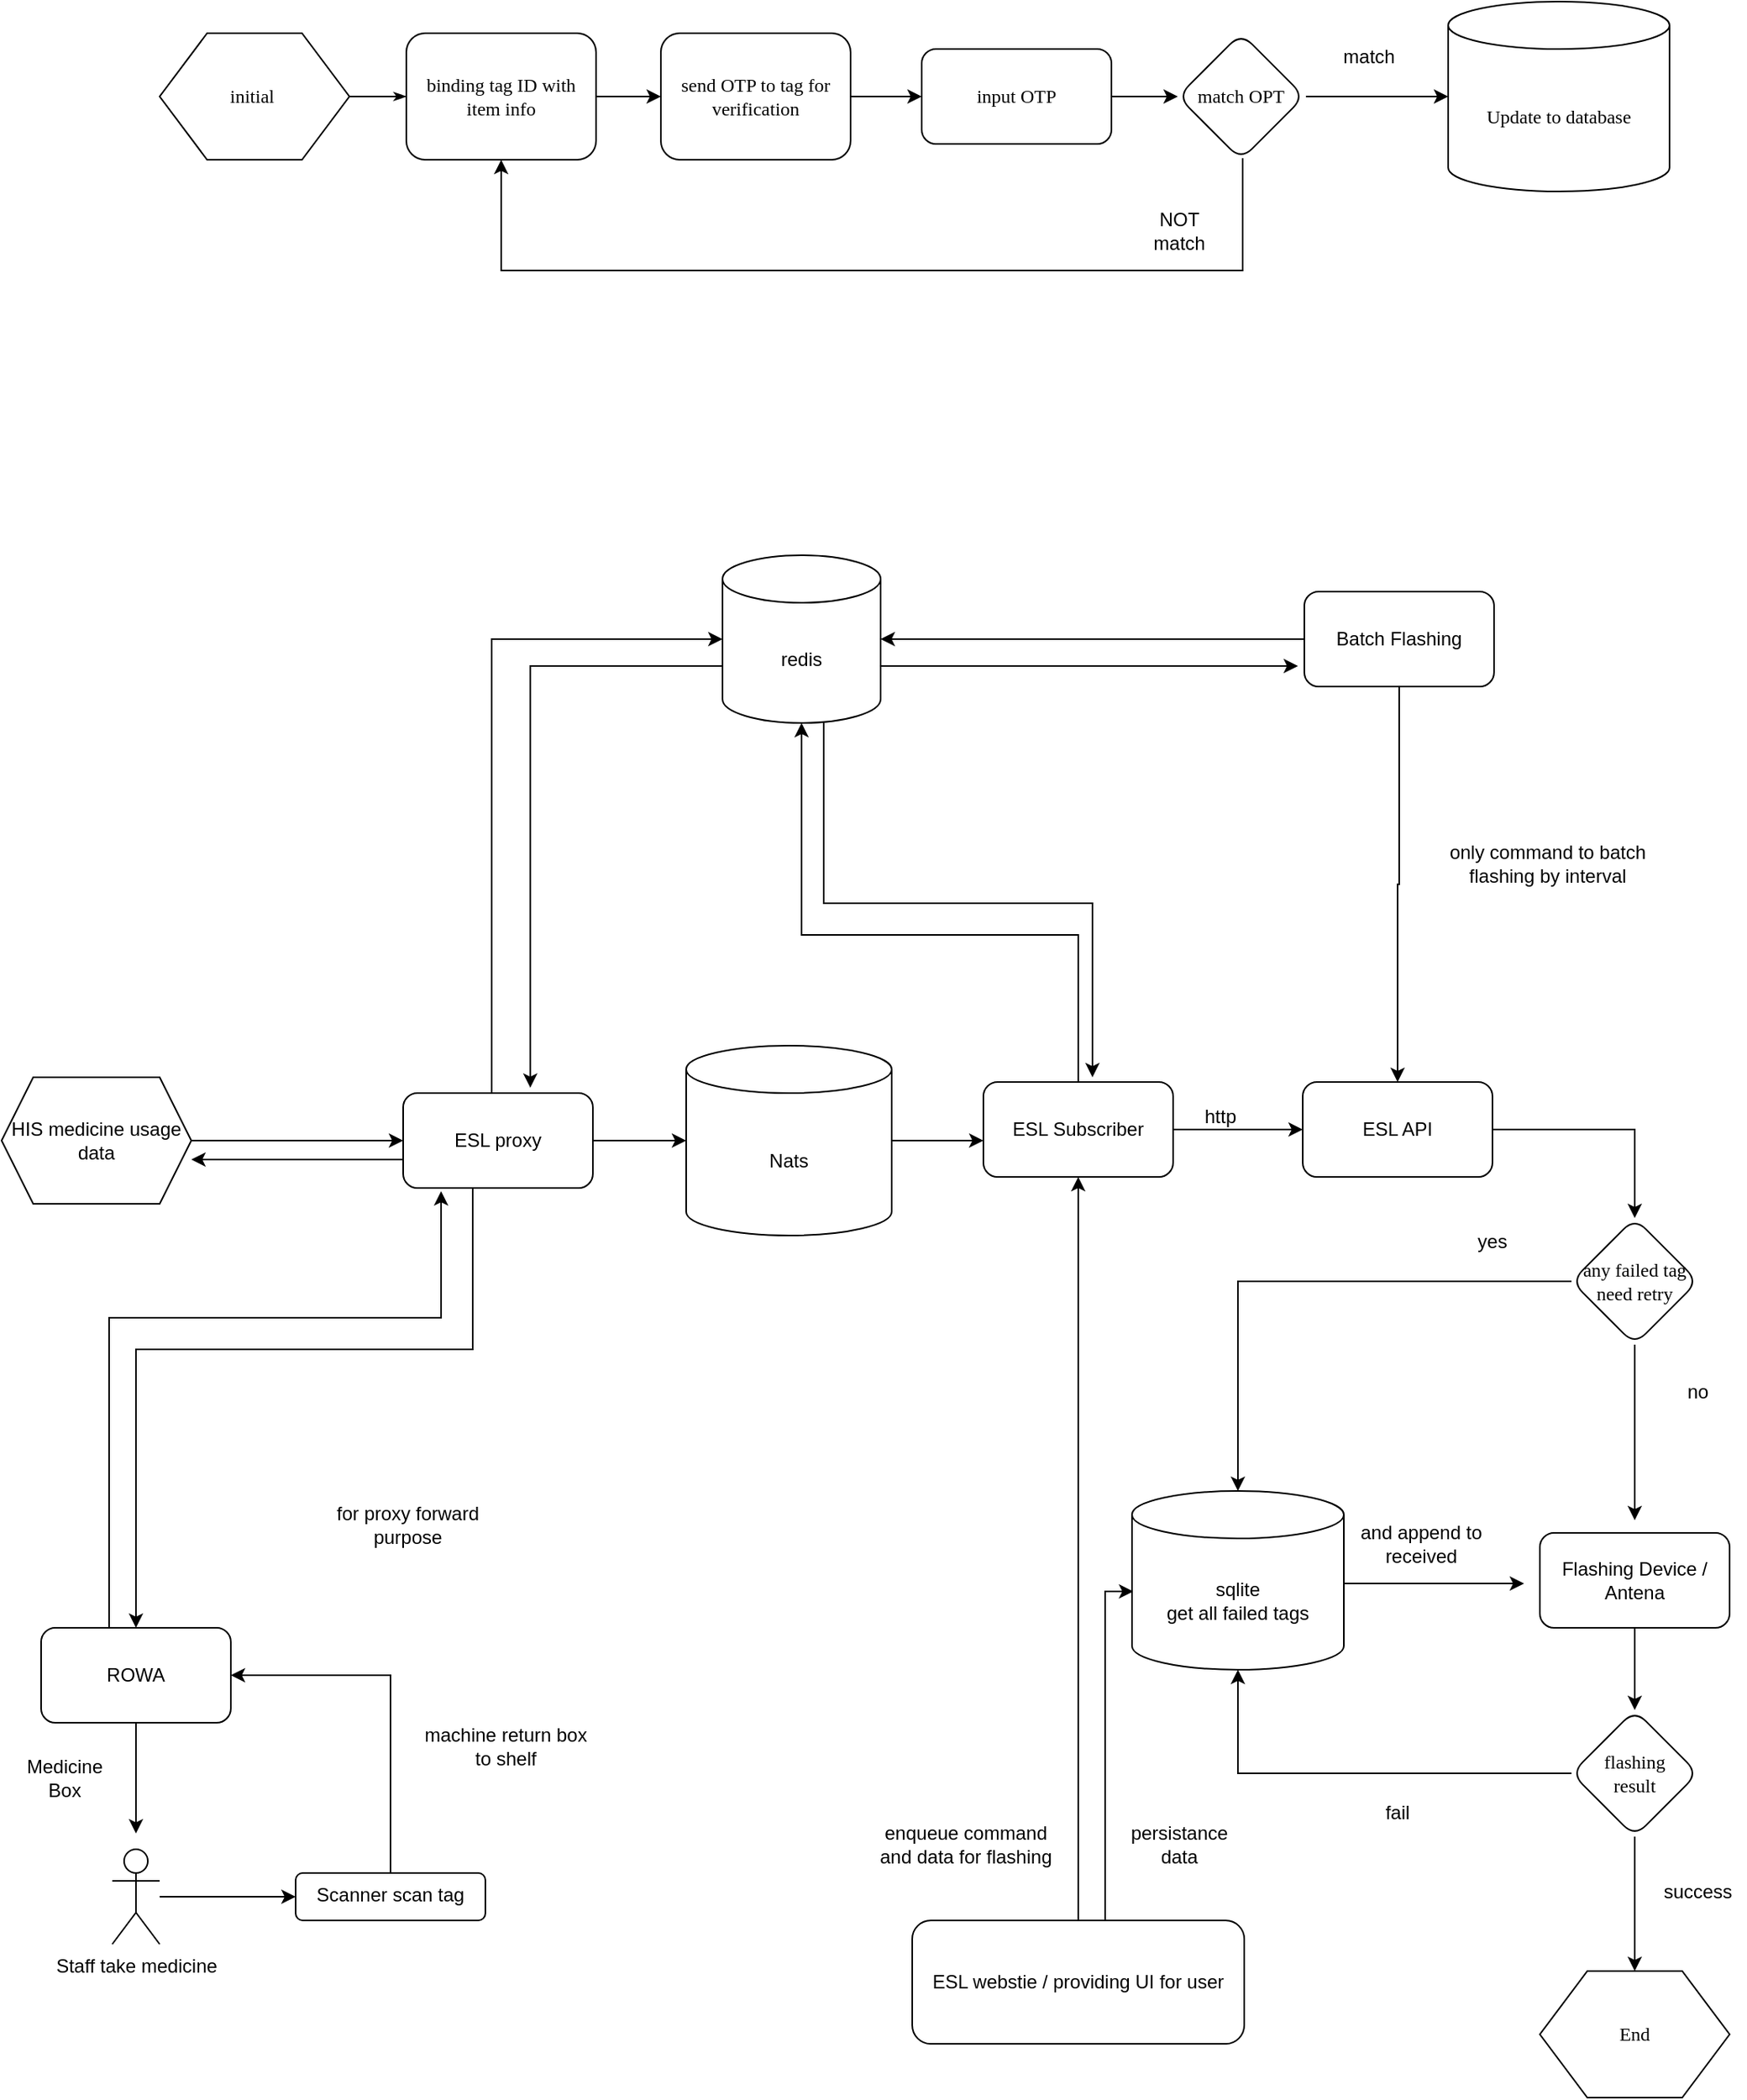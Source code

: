 <mxfile version="20.8.5" type="github">
  <diagram name="Page-1" id="8ce9d11a-91a2-4d17-14d8-a56ed91bf033">
    <mxGraphModel dx="1193" dy="697" grid="1" gridSize="10" guides="1" tooltips="1" connect="1" arrows="1" fold="1" page="1" pageScale="2" pageWidth="1100" pageHeight="850" background="none" math="0" shadow="0">
      <root>
        <mxCell id="0" />
        <mxCell id="1" parent="0" />
        <mxCell id="17ea667e15c223fc-28" style="edgeStyle=orthogonalEdgeStyle;rounded=1;html=1;labelBackgroundColor=none;startArrow=none;startFill=0;startSize=5;endArrow=classicThin;endFill=1;endSize=5;jettySize=auto;orthogonalLoop=1;strokeWidth=1;fontFamily=Verdana;fontSize=8" parent="1" source="17ea667e15c223fc-1" target="17ea667e15c223fc-2" edge="1">
          <mxGeometry relative="1" as="geometry" />
        </mxCell>
        <mxCell id="17ea667e15c223fc-1" value="initial&amp;nbsp;" style="shape=hexagon;perimeter=hexagonPerimeter;whiteSpace=wrap;html=1;rounded=0;shadow=0;labelBackgroundColor=none;strokeWidth=1;fontFamily=Verdana;fontSize=12;align=center;" parent="1" vertex="1">
          <mxGeometry x="590" y="100" width="120" height="80" as="geometry" />
        </mxCell>
        <mxCell id="yy2sZE4itZw_RQWSuxx_-3" value="" style="edgeStyle=orthogonalEdgeStyle;rounded=0;orthogonalLoop=1;jettySize=auto;html=1;" parent="1" source="17ea667e15c223fc-2" target="yy2sZE4itZw_RQWSuxx_-2" edge="1">
          <mxGeometry relative="1" as="geometry" />
        </mxCell>
        <mxCell id="17ea667e15c223fc-2" value="binding tag ID with item info&lt;br&gt;" style="rounded=1;whiteSpace=wrap;html=1;shadow=0;labelBackgroundColor=none;strokeWidth=1;fontFamily=Verdana;fontSize=12;align=center;" parent="1" vertex="1">
          <mxGeometry x="746" y="100" width="120" height="80" as="geometry" />
        </mxCell>
        <mxCell id="17ea667e15c223fc-26" value="End" style="shape=hexagon;perimeter=hexagonPerimeter;whiteSpace=wrap;html=1;rounded=0;shadow=0;labelBackgroundColor=none;strokeWidth=1;fontFamily=Verdana;fontSize=12;align=center;" parent="1" vertex="1">
          <mxGeometry x="1463" y="1325" width="120" height="80" as="geometry" />
        </mxCell>
        <mxCell id="yy2sZE4itZw_RQWSuxx_-5" value="" style="edgeStyle=orthogonalEdgeStyle;rounded=0;orthogonalLoop=1;jettySize=auto;html=1;" parent="1" source="yy2sZE4itZw_RQWSuxx_-2" target="yy2sZE4itZw_RQWSuxx_-4" edge="1">
          <mxGeometry relative="1" as="geometry" />
        </mxCell>
        <mxCell id="yy2sZE4itZw_RQWSuxx_-2" value="send OTP to tag for verification" style="rounded=1;whiteSpace=wrap;html=1;shadow=0;labelBackgroundColor=none;strokeWidth=1;fontFamily=Verdana;fontSize=12;align=center;" parent="1" vertex="1">
          <mxGeometry x="907" y="100" width="120" height="80" as="geometry" />
        </mxCell>
        <mxCell id="yy2sZE4itZw_RQWSuxx_-7" value="" style="edgeStyle=orthogonalEdgeStyle;rounded=0;orthogonalLoop=1;jettySize=auto;html=1;" parent="1" source="yy2sZE4itZw_RQWSuxx_-4" target="yy2sZE4itZw_RQWSuxx_-6" edge="1">
          <mxGeometry relative="1" as="geometry" />
        </mxCell>
        <mxCell id="yy2sZE4itZw_RQWSuxx_-4" value="input OTP" style="whiteSpace=wrap;html=1;fontFamily=Verdana;rounded=1;shadow=0;labelBackgroundColor=none;strokeWidth=1;" parent="1" vertex="1">
          <mxGeometry x="1072" y="110" width="120" height="60" as="geometry" />
        </mxCell>
        <mxCell id="yy2sZE4itZw_RQWSuxx_-8" style="edgeStyle=orthogonalEdgeStyle;rounded=0;orthogonalLoop=1;jettySize=auto;html=1;entryX=0.5;entryY=1;entryDx=0;entryDy=0;" parent="1" source="yy2sZE4itZw_RQWSuxx_-6" target="17ea667e15c223fc-2" edge="1">
          <mxGeometry relative="1" as="geometry">
            <Array as="points">
              <mxPoint x="1275" y="250" />
              <mxPoint x="806" y="250" />
            </Array>
          </mxGeometry>
        </mxCell>
        <mxCell id="yy2sZE4itZw_RQWSuxx_-12" value="" style="edgeStyle=orthogonalEdgeStyle;rounded=0;orthogonalLoop=1;jettySize=auto;html=1;" parent="1" edge="1">
          <mxGeometry relative="1" as="geometry">
            <mxPoint x="1315" y="140" as="sourcePoint" />
            <mxPoint x="1405" y="140" as="targetPoint" />
          </mxGeometry>
        </mxCell>
        <mxCell id="yy2sZE4itZw_RQWSuxx_-6" value="match OPT" style="rhombus;whiteSpace=wrap;html=1;fontFamily=Verdana;rounded=1;shadow=0;labelBackgroundColor=none;strokeWidth=1;" parent="1" vertex="1">
          <mxGeometry x="1234" y="100" width="80" height="80" as="geometry" />
        </mxCell>
        <mxCell id="yy2sZE4itZw_RQWSuxx_-9" value="NOT match&lt;br&gt;" style="text;html=1;strokeColor=none;fillColor=none;align=center;verticalAlign=middle;whiteSpace=wrap;rounded=0;" parent="1" vertex="1">
          <mxGeometry x="1205" y="210" width="60" height="30" as="geometry" />
        </mxCell>
        <mxCell id="yy2sZE4itZw_RQWSuxx_-13" value="match" style="text;html=1;strokeColor=none;fillColor=none;align=center;verticalAlign=middle;whiteSpace=wrap;rounded=0;" parent="1" vertex="1">
          <mxGeometry x="1325" y="100" width="60" height="30" as="geometry" />
        </mxCell>
        <mxCell id="yy2sZE4itZw_RQWSuxx_-18" value="" style="edgeStyle=orthogonalEdgeStyle;rounded=0;orthogonalLoop=1;jettySize=auto;html=1;" parent="1" source="yy2sZE4itZw_RQWSuxx_-16" target="yy2sZE4itZw_RQWSuxx_-17" edge="1">
          <mxGeometry relative="1" as="geometry" />
        </mxCell>
        <mxCell id="yy2sZE4itZw_RQWSuxx_-16" value="HIS medicine usage data" style="shape=hexagon;perimeter=hexagonPerimeter2;whiteSpace=wrap;html=1;fixedSize=1;" parent="1" vertex="1">
          <mxGeometry x="490" y="760" width="120" height="80" as="geometry" />
        </mxCell>
        <mxCell id="yy2sZE4itZw_RQWSuxx_-23" value="" style="edgeStyle=orthogonalEdgeStyle;rounded=0;orthogonalLoop=1;jettySize=auto;html=1;" parent="1" source="yy2sZE4itZw_RQWSuxx_-17" target="yy2sZE4itZw_RQWSuxx_-22" edge="1">
          <mxGeometry relative="1" as="geometry">
            <Array as="points">
              <mxPoint x="788" y="932" />
              <mxPoint x="575" y="932" />
            </Array>
          </mxGeometry>
        </mxCell>
        <mxCell id="hlQuVm98A-8ef_0kIV-_-12" style="edgeStyle=orthogonalEdgeStyle;rounded=0;orthogonalLoop=1;jettySize=auto;html=1;entryX=0;entryY=0.5;entryDx=0;entryDy=0;entryPerimeter=0;" parent="1" source="yy2sZE4itZw_RQWSuxx_-17" target="hlQuVm98A-8ef_0kIV-_-11" edge="1">
          <mxGeometry relative="1" as="geometry" />
        </mxCell>
        <mxCell id="Hav-0OUn_8LlEr3j1nNp-2" style="edgeStyle=orthogonalEdgeStyle;rounded=0;orthogonalLoop=1;jettySize=auto;html=1;entryX=0;entryY=0.5;entryDx=0;entryDy=0;entryPerimeter=0;" edge="1" parent="1" source="yy2sZE4itZw_RQWSuxx_-17" target="Hav-0OUn_8LlEr3j1nNp-1">
          <mxGeometry relative="1" as="geometry">
            <Array as="points">
              <mxPoint x="800" y="483" />
            </Array>
          </mxGeometry>
        </mxCell>
        <mxCell id="Hav-0OUn_8LlEr3j1nNp-6" style="edgeStyle=orthogonalEdgeStyle;rounded=0;orthogonalLoop=1;jettySize=auto;html=1;entryX=1;entryY=0.65;entryDx=0;entryDy=0;entryPerimeter=0;" edge="1" parent="1" source="yy2sZE4itZw_RQWSuxx_-17" target="yy2sZE4itZw_RQWSuxx_-16">
          <mxGeometry relative="1" as="geometry">
            <Array as="points">
              <mxPoint x="728" y="812" />
              <mxPoint x="728" y="812" />
            </Array>
          </mxGeometry>
        </mxCell>
        <mxCell id="yy2sZE4itZw_RQWSuxx_-17" value="ESL proxy" style="rounded=1;whiteSpace=wrap;html=1;" parent="1" vertex="1">
          <mxGeometry x="744" y="770" width="120" height="60" as="geometry" />
        </mxCell>
        <mxCell id="yy2sZE4itZw_RQWSuxx_-25" value="" style="edgeStyle=orthogonalEdgeStyle;rounded=0;orthogonalLoop=1;jettySize=auto;html=1;" parent="1" source="yy2sZE4itZw_RQWSuxx_-20" target="yy2sZE4itZw_RQWSuxx_-24" edge="1">
          <mxGeometry relative="1" as="geometry" />
        </mxCell>
        <mxCell id="Hav-0OUn_8LlEr3j1nNp-26" style="edgeStyle=orthogonalEdgeStyle;rounded=0;orthogonalLoop=1;jettySize=auto;html=1;entryX=0.5;entryY=1;entryDx=0;entryDy=0;entryPerimeter=0;" edge="1" parent="1" source="yy2sZE4itZw_RQWSuxx_-20" target="Hav-0OUn_8LlEr3j1nNp-1">
          <mxGeometry relative="1" as="geometry">
            <Array as="points">
              <mxPoint x="1171" y="670" />
              <mxPoint x="996" y="670" />
            </Array>
          </mxGeometry>
        </mxCell>
        <mxCell id="yy2sZE4itZw_RQWSuxx_-20" value="ESL Subscriber" style="whiteSpace=wrap;html=1;rounded=1;" parent="1" vertex="1">
          <mxGeometry x="1111" y="763" width="120" height="60" as="geometry" />
        </mxCell>
        <mxCell id="hlQuVm98A-8ef_0kIV-_-5" style="edgeStyle=orthogonalEdgeStyle;rounded=0;orthogonalLoop=1;jettySize=auto;html=1;" parent="1" source="yy2sZE4itZw_RQWSuxx_-22" edge="1">
          <mxGeometry relative="1" as="geometry">
            <mxPoint x="575" y="1238" as="targetPoint" />
          </mxGeometry>
        </mxCell>
        <mxCell id="Hav-0OUn_8LlEr3j1nNp-5" style="edgeStyle=orthogonalEdgeStyle;rounded=0;orthogonalLoop=1;jettySize=auto;html=1;" edge="1" parent="1" source="yy2sZE4itZw_RQWSuxx_-22">
          <mxGeometry relative="1" as="geometry">
            <mxPoint x="768" y="832" as="targetPoint" />
            <Array as="points">
              <mxPoint x="558" y="912" />
              <mxPoint x="768" y="912" />
            </Array>
          </mxGeometry>
        </mxCell>
        <mxCell id="yy2sZE4itZw_RQWSuxx_-22" value="ROWA" style="whiteSpace=wrap;html=1;rounded=1;" parent="1" vertex="1">
          <mxGeometry x="515" y="1108" width="120" height="60" as="geometry" />
        </mxCell>
        <mxCell id="hlQuVm98A-8ef_0kIV-_-19" style="edgeStyle=orthogonalEdgeStyle;rounded=0;orthogonalLoop=1;jettySize=auto;html=1;entryX=0.5;entryY=0;entryDx=0;entryDy=0;" parent="1" source="yy2sZE4itZw_RQWSuxx_-24" target="hlQuVm98A-8ef_0kIV-_-21" edge="1">
          <mxGeometry relative="1" as="geometry">
            <mxPoint x="1483" y="793" as="targetPoint" />
          </mxGeometry>
        </mxCell>
        <mxCell id="yy2sZE4itZw_RQWSuxx_-24" value="ESL API" style="whiteSpace=wrap;html=1;rounded=1;" parent="1" vertex="1">
          <mxGeometry x="1313" y="763" width="120" height="60" as="geometry" />
        </mxCell>
        <mxCell id="yy2sZE4itZw_RQWSuxx_-26" value="http" style="text;html=1;strokeColor=none;fillColor=none;align=center;verticalAlign=middle;whiteSpace=wrap;rounded=0;" parent="1" vertex="1">
          <mxGeometry x="1231" y="770" width="60" height="30" as="geometry" />
        </mxCell>
        <mxCell id="yy2sZE4itZw_RQWSuxx_-27" value="&lt;span style=&quot;font-family: Verdana;&quot;&gt;Update to database&lt;/span&gt;" style="shape=cylinder3;whiteSpace=wrap;html=1;boundedLbl=1;backgroundOutline=1;size=15;" parent="1" vertex="1">
          <mxGeometry x="1405" y="80" width="140" height="120" as="geometry" />
        </mxCell>
        <mxCell id="hlQuVm98A-8ef_0kIV-_-9" value="" style="edgeStyle=orthogonalEdgeStyle;rounded=0;orthogonalLoop=1;jettySize=auto;html=1;" parent="1" source="hlQuVm98A-8ef_0kIV-_-1" target="hlQuVm98A-8ef_0kIV-_-8" edge="1">
          <mxGeometry relative="1" as="geometry" />
        </mxCell>
        <mxCell id="hlQuVm98A-8ef_0kIV-_-1" value="Staff take medicine&lt;br&gt;" style="shape=umlActor;verticalLabelPosition=bottom;verticalAlign=top;html=1;outlineConnect=0;" parent="1" vertex="1">
          <mxGeometry x="560" y="1248" width="30" height="60" as="geometry" />
        </mxCell>
        <mxCell id="hlQuVm98A-8ef_0kIV-_-6" value="machine return&amp;nbsp;box to shelf" style="text;html=1;strokeColor=none;fillColor=none;align=center;verticalAlign=middle;whiteSpace=wrap;rounded=0;" parent="1" vertex="1">
          <mxGeometry x="754" y="1168" width="110" height="30" as="geometry" />
        </mxCell>
        <mxCell id="hlQuVm98A-8ef_0kIV-_-7" value="Medicine Box" style="text;html=1;strokeColor=none;fillColor=none;align=center;verticalAlign=middle;whiteSpace=wrap;rounded=0;" parent="1" vertex="1">
          <mxGeometry x="500" y="1188" width="60" height="30" as="geometry" />
        </mxCell>
        <mxCell id="hlQuVm98A-8ef_0kIV-_-10" style="edgeStyle=orthogonalEdgeStyle;rounded=0;orthogonalLoop=1;jettySize=auto;html=1;entryX=1;entryY=0.5;entryDx=0;entryDy=0;" parent="1" source="hlQuVm98A-8ef_0kIV-_-8" target="yy2sZE4itZw_RQWSuxx_-22" edge="1">
          <mxGeometry relative="1" as="geometry">
            <Array as="points">
              <mxPoint x="736" y="1138" />
            </Array>
          </mxGeometry>
        </mxCell>
        <mxCell id="hlQuVm98A-8ef_0kIV-_-8" value="Scanner scan tag" style="rounded=1;whiteSpace=wrap;html=1;verticalAlign=top;" parent="1" vertex="1">
          <mxGeometry x="676" y="1263" width="120" height="30" as="geometry" />
        </mxCell>
        <mxCell id="hlQuVm98A-8ef_0kIV-_-13" style="edgeStyle=orthogonalEdgeStyle;rounded=0;orthogonalLoop=1;jettySize=auto;html=1;entryX=0;entryY=0.617;entryDx=0;entryDy=0;entryPerimeter=0;" parent="1" source="hlQuVm98A-8ef_0kIV-_-11" target="yy2sZE4itZw_RQWSuxx_-20" edge="1">
          <mxGeometry relative="1" as="geometry">
            <Array as="points">
              <mxPoint x="1108" y="800" />
            </Array>
          </mxGeometry>
        </mxCell>
        <mxCell id="hlQuVm98A-8ef_0kIV-_-11" value="Nats" style="shape=cylinder3;whiteSpace=wrap;html=1;boundedLbl=1;backgroundOutline=1;size=15;" parent="1" vertex="1">
          <mxGeometry x="923" y="740" width="130" height="120" as="geometry" />
        </mxCell>
        <mxCell id="hlQuVm98A-8ef_0kIV-_-25" style="edgeStyle=orthogonalEdgeStyle;rounded=0;orthogonalLoop=1;jettySize=auto;html=1;" parent="1" source="hlQuVm98A-8ef_0kIV-_-14" edge="1">
          <mxGeometry relative="1" as="geometry">
            <mxPoint x="1453" y="1080" as="targetPoint" />
            <Array as="points">
              <mxPoint x="1433" y="1080" />
              <mxPoint x="1433" y="1080" />
            </Array>
          </mxGeometry>
        </mxCell>
        <mxCell id="hlQuVm98A-8ef_0kIV-_-14" value="sqlite&lt;br&gt;get all failed tags" style="shape=cylinder3;whiteSpace=wrap;html=1;boundedLbl=1;backgroundOutline=1;size=15;" parent="1" vertex="1">
          <mxGeometry x="1205" y="1021.5" width="134" height="113" as="geometry" />
        </mxCell>
        <mxCell id="hlQuVm98A-8ef_0kIV-_-22" style="edgeStyle=orthogonalEdgeStyle;rounded=0;orthogonalLoop=1;jettySize=auto;html=1;entryX=0.5;entryY=0;entryDx=0;entryDy=0;entryPerimeter=0;exitX=0;exitY=0.5;exitDx=0;exitDy=0;" parent="1" source="hlQuVm98A-8ef_0kIV-_-21" target="hlQuVm98A-8ef_0kIV-_-14" edge="1">
          <mxGeometry relative="1" as="geometry">
            <mxPoint x="1463" y="889" as="sourcePoint" />
          </mxGeometry>
        </mxCell>
        <mxCell id="hlQuVm98A-8ef_0kIV-_-26" style="edgeStyle=orthogonalEdgeStyle;rounded=0;orthogonalLoop=1;jettySize=auto;html=1;exitX=0.5;exitY=1;exitDx=0;exitDy=0;" parent="1" source="hlQuVm98A-8ef_0kIV-_-21" edge="1">
          <mxGeometry relative="1" as="geometry">
            <mxPoint x="1523" y="1040" as="targetPoint" />
          </mxGeometry>
        </mxCell>
        <mxCell id="hlQuVm98A-8ef_0kIV-_-21" value="any failed tag need retry" style="rhombus;whiteSpace=wrap;html=1;fontFamily=Verdana;rounded=1;shadow=0;labelBackgroundColor=none;strokeWidth=1;" parent="1" vertex="1">
          <mxGeometry x="1483" y="849" width="80" height="80" as="geometry" />
        </mxCell>
        <mxCell id="hlQuVm98A-8ef_0kIV-_-23" value="yes" style="text;html=1;strokeColor=none;fillColor=none;align=center;verticalAlign=middle;whiteSpace=wrap;rounded=0;" parent="1" vertex="1">
          <mxGeometry x="1403" y="849" width="60" height="30" as="geometry" />
        </mxCell>
        <mxCell id="hlQuVm98A-8ef_0kIV-_-27" value="no" style="text;html=1;strokeColor=none;fillColor=none;align=center;verticalAlign=middle;whiteSpace=wrap;rounded=0;" parent="1" vertex="1">
          <mxGeometry x="1533" y="944" width="60" height="30" as="geometry" />
        </mxCell>
        <mxCell id="hlQuVm98A-8ef_0kIV-_-30" style="edgeStyle=orthogonalEdgeStyle;rounded=0;orthogonalLoop=1;jettySize=auto;html=1;entryX=0.5;entryY=0;entryDx=0;entryDy=0;" parent="1" source="hlQuVm98A-8ef_0kIV-_-28" target="hlQuVm98A-8ef_0kIV-_-29" edge="1">
          <mxGeometry relative="1" as="geometry" />
        </mxCell>
        <mxCell id="hlQuVm98A-8ef_0kIV-_-28" value="Flashing Device / Antena" style="whiteSpace=wrap;html=1;rounded=1;" parent="1" vertex="1">
          <mxGeometry x="1463" y="1048" width="120" height="60" as="geometry" />
        </mxCell>
        <mxCell id="hlQuVm98A-8ef_0kIV-_-31" style="edgeStyle=orthogonalEdgeStyle;rounded=0;orthogonalLoop=1;jettySize=auto;html=1;entryX=0.5;entryY=0;entryDx=0;entryDy=0;" parent="1" source="hlQuVm98A-8ef_0kIV-_-29" target="17ea667e15c223fc-26" edge="1">
          <mxGeometry relative="1" as="geometry" />
        </mxCell>
        <mxCell id="hlQuVm98A-8ef_0kIV-_-32" style="edgeStyle=orthogonalEdgeStyle;rounded=0;orthogonalLoop=1;jettySize=auto;html=1;entryX=0.5;entryY=1;entryDx=0;entryDy=0;entryPerimeter=0;" parent="1" source="hlQuVm98A-8ef_0kIV-_-29" target="hlQuVm98A-8ef_0kIV-_-14" edge="1">
          <mxGeometry relative="1" as="geometry">
            <mxPoint x="1403" y="1020" as="targetPoint" />
          </mxGeometry>
        </mxCell>
        <mxCell id="hlQuVm98A-8ef_0kIV-_-29" value="flashing &lt;br&gt;result" style="rhombus;whiteSpace=wrap;html=1;fontFamily=Verdana;rounded=1;shadow=0;labelBackgroundColor=none;strokeWidth=1;" parent="1" vertex="1">
          <mxGeometry x="1483" y="1160" width="80" height="80" as="geometry" />
        </mxCell>
        <mxCell id="hlQuVm98A-8ef_0kIV-_-33" value="fail" style="text;html=1;strokeColor=none;fillColor=none;align=center;verticalAlign=middle;whiteSpace=wrap;rounded=0;" parent="1" vertex="1">
          <mxGeometry x="1343" y="1210" width="60" height="30" as="geometry" />
        </mxCell>
        <mxCell id="hlQuVm98A-8ef_0kIV-_-34" value="success&lt;br&gt;" style="text;html=1;strokeColor=none;fillColor=none;align=center;verticalAlign=middle;whiteSpace=wrap;rounded=0;" parent="1" vertex="1">
          <mxGeometry x="1533" y="1260" width="60" height="30" as="geometry" />
        </mxCell>
        <mxCell id="EsJ7SlI_bXSpcJvRI99j-1" value="and append to received" style="text;html=1;strokeColor=none;fillColor=none;align=center;verticalAlign=middle;whiteSpace=wrap;rounded=0;" parent="1" vertex="1">
          <mxGeometry x="1343" y="1040" width="90" height="30" as="geometry" />
        </mxCell>
        <mxCell id="Hav-0OUn_8LlEr3j1nNp-22" style="edgeStyle=orthogonalEdgeStyle;rounded=0;orthogonalLoop=1;jettySize=auto;html=1;entryX=0.67;entryY=-0.057;entryDx=0;entryDy=0;entryPerimeter=0;" edge="1" parent="1" source="Hav-0OUn_8LlEr3j1nNp-1" target="yy2sZE4itZw_RQWSuxx_-17">
          <mxGeometry relative="1" as="geometry">
            <Array as="points">
              <mxPoint x="824" y="500" />
            </Array>
          </mxGeometry>
        </mxCell>
        <mxCell id="Hav-0OUn_8LlEr3j1nNp-24" style="edgeStyle=orthogonalEdgeStyle;rounded=0;orthogonalLoop=1;jettySize=auto;html=1;" edge="1" parent="1" source="Hav-0OUn_8LlEr3j1nNp-1">
          <mxGeometry relative="1" as="geometry">
            <mxPoint x="1310" y="500" as="targetPoint" />
            <Array as="points">
              <mxPoint x="1100" y="500" />
              <mxPoint x="1100" y="500" />
            </Array>
          </mxGeometry>
        </mxCell>
        <mxCell id="Hav-0OUn_8LlEr3j1nNp-27" style="edgeStyle=orthogonalEdgeStyle;rounded=0;orthogonalLoop=1;jettySize=auto;html=1;" edge="1" parent="1" source="Hav-0OUn_8LlEr3j1nNp-1">
          <mxGeometry relative="1" as="geometry">
            <mxPoint x="1180" y="760.0" as="targetPoint" />
            <Array as="points">
              <mxPoint x="1010" y="650" />
              <mxPoint x="1180" y="650" />
            </Array>
          </mxGeometry>
        </mxCell>
        <mxCell id="Hav-0OUn_8LlEr3j1nNp-1" value="redis&lt;br&gt;" style="shape=cylinder3;whiteSpace=wrap;html=1;boundedLbl=1;backgroundOutline=1;size=15;" vertex="1" parent="1">
          <mxGeometry x="946" y="430" width="100" height="106" as="geometry" />
        </mxCell>
        <mxCell id="Hav-0OUn_8LlEr3j1nNp-3" value="for proxy forward purpose" style="text;html=1;strokeColor=none;fillColor=none;align=center;verticalAlign=middle;whiteSpace=wrap;rounded=0;" vertex="1" parent="1">
          <mxGeometry x="699" y="1025" width="96" height="36" as="geometry" />
        </mxCell>
        <mxCell id="Hav-0OUn_8LlEr3j1nNp-8" style="edgeStyle=orthogonalEdgeStyle;rounded=0;orthogonalLoop=1;jettySize=auto;html=1;entryX=0.006;entryY=0.562;entryDx=0;entryDy=0;entryPerimeter=0;" edge="1" parent="1" source="Hav-0OUn_8LlEr3j1nNp-7" target="hlQuVm98A-8ef_0kIV-_-14">
          <mxGeometry relative="1" as="geometry">
            <Array as="points">
              <mxPoint x="1188" y="1085" />
            </Array>
          </mxGeometry>
        </mxCell>
        <mxCell id="Hav-0OUn_8LlEr3j1nNp-9" style="edgeStyle=orthogonalEdgeStyle;rounded=0;orthogonalLoop=1;jettySize=auto;html=1;entryX=0.5;entryY=1;entryDx=0;entryDy=0;" edge="1" parent="1" source="Hav-0OUn_8LlEr3j1nNp-7" target="yy2sZE4itZw_RQWSuxx_-20">
          <mxGeometry relative="1" as="geometry" />
        </mxCell>
        <mxCell id="Hav-0OUn_8LlEr3j1nNp-7" value="ESL webstie / providing UI for user" style="rounded=1;whiteSpace=wrap;html=1;" vertex="1" parent="1">
          <mxGeometry x="1066" y="1293" width="210" height="78" as="geometry" />
        </mxCell>
        <mxCell id="Hav-0OUn_8LlEr3j1nNp-10" value="persistance data" style="text;html=1;strokeColor=none;fillColor=none;align=center;verticalAlign=middle;whiteSpace=wrap;rounded=0;" vertex="1" parent="1">
          <mxGeometry x="1205" y="1230" width="60" height="30" as="geometry" />
        </mxCell>
        <mxCell id="Hav-0OUn_8LlEr3j1nNp-11" value="enqueue command and data for flashing" style="text;html=1;strokeColor=none;fillColor=none;align=center;verticalAlign=middle;whiteSpace=wrap;rounded=0;" vertex="1" parent="1">
          <mxGeometry x="1039" y="1230" width="122" height="30" as="geometry" />
        </mxCell>
        <mxCell id="Hav-0OUn_8LlEr3j1nNp-23" style="edgeStyle=orthogonalEdgeStyle;rounded=0;orthogonalLoop=1;jettySize=auto;html=1;entryX=1;entryY=0.5;entryDx=0;entryDy=0;entryPerimeter=0;" edge="1" parent="1" source="Hav-0OUn_8LlEr3j1nNp-12" target="Hav-0OUn_8LlEr3j1nNp-1">
          <mxGeometry relative="1" as="geometry" />
        </mxCell>
        <mxCell id="Hav-0OUn_8LlEr3j1nNp-25" style="edgeStyle=orthogonalEdgeStyle;rounded=0;orthogonalLoop=1;jettySize=auto;html=1;entryX=0.5;entryY=0;entryDx=0;entryDy=0;" edge="1" parent="1" source="Hav-0OUn_8LlEr3j1nNp-12" target="yy2sZE4itZw_RQWSuxx_-24">
          <mxGeometry relative="1" as="geometry" />
        </mxCell>
        <mxCell id="Hav-0OUn_8LlEr3j1nNp-12" value="Batch Flashing" style="rounded=1;whiteSpace=wrap;html=1;" vertex="1" parent="1">
          <mxGeometry x="1314" y="453" width="120" height="60" as="geometry" />
        </mxCell>
        <mxCell id="Hav-0OUn_8LlEr3j1nNp-20" value="only command to batch flashing by interval&lt;br&gt;" style="text;html=1;strokeColor=none;fillColor=none;align=center;verticalAlign=middle;whiteSpace=wrap;rounded=0;" vertex="1" parent="1">
          <mxGeometry x="1403" y="610" width="130" height="30" as="geometry" />
        </mxCell>
      </root>
    </mxGraphModel>
  </diagram>
</mxfile>
